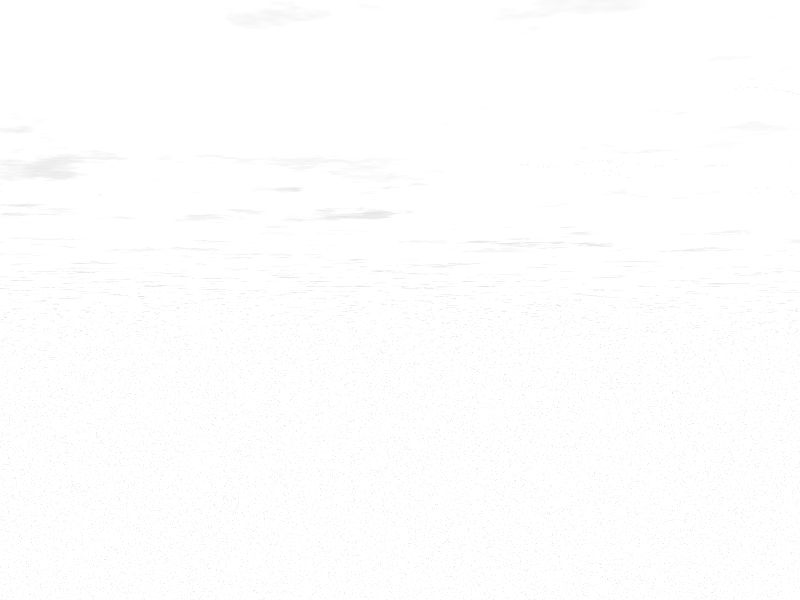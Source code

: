 // sky -----------------------------------
sky_sphere {
   pigment {
       gradient y
       color_map {
           [0.0 color rgb <1,1,1>]
           [0.3 color rgb <0.18,0.28,0.75>*0.8]
           [1.0 color rgb <0.15,0.28,0.75>*0.5]
       }
       scale 1.05
       translate <0,-0.05,0>
   }
}

// spherical cloud layer ----------------
#declare R_planet = 6000000;
#declare R_sky    = R_planet + 2000;
sphere {
    <0,-R_planet,0>, R_sky hollow
    texture {
        pigment {
            bozo turbulence 0.75
            octaves 6 omega 0.7
            lambda 2  phase 0.15
            color_map {
                [0.00 color rgb <1,1,1>*0.95]
                [0.05 color rgb <1,1,1>*1.25]
                [0.15 color rgb <1,1,1>*0.85]
                [0.55 color rgbt <1,1,1,1>]
                [1.00 color rgbt <1,1,1,1>]
            }
            translate <clock*3,0,clock*-1>
            scale <0.3,0.4,0.2>*3
        }
        finish { emission 1 diffuse 0 }
        finish { ambient 1 diffuse 0 }
        scale 3000
    }
   // no_shadow  // optional
}
